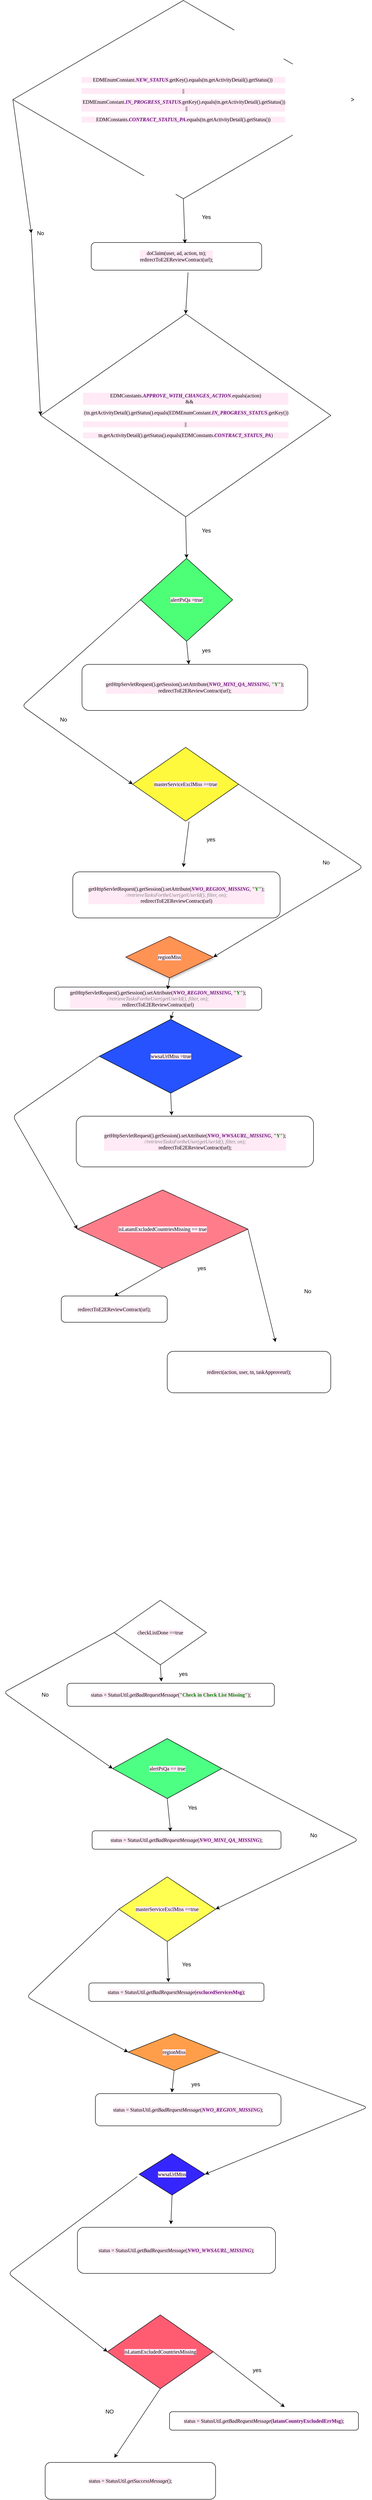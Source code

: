 <mxfile version="12.9.8" type="github">
  <diagram id="C5RBs43oDa-KdzZeNtuy" name="Page-1">
    <mxGraphModel dx="1849" dy="420" grid="1" gridSize="10" guides="1" tooltips="1" connect="1" arrows="1" fold="1" page="1" pageScale="1" pageWidth="827" pageHeight="1169" math="0" shadow="0">
      <root>
        <mxCell id="WIyWlLk6GJQsqaUBKTNV-0" />
        <mxCell id="WIyWlLk6GJQsqaUBKTNV-1" parent="WIyWlLk6GJQsqaUBKTNV-0" />
        <mxCell id="hJoSlyMiaI26ZgM42gBi-16" value="&lt;pre style=&quot;background-color: rgb(255 , 234 , 246) ; font-family: &amp;#34;consolas&amp;#34; ; font-size: 8.3pt&quot;&gt;masterServiceExclMiss ==true&lt;/pre&gt;" style="rhombus;whiteSpace=wrap;html=1;fillColor=#FFF93D;" parent="WIyWlLk6GJQsqaUBKTNV-1" vertex="1">
          <mxGeometry x="-530" y="1680" width="230" height="160" as="geometry" />
        </mxCell>
        <mxCell id="hJoSlyMiaI26ZgM42gBi-0" value="&lt;pre style=&quot;background-color: rgb(255 , 234 , 246) ; font-family: &amp;#34;consolas&amp;#34; ; font-size: 8.3pt&quot;&gt;EDMEnumConstant.&lt;span style=&quot;color: #660e7a ; font-weight: bold ; font-style: italic&quot;&gt;NEW_STATUS&lt;/span&gt;.getKey().equals(tn.getActivityDetail().getStatus()) &lt;/pre&gt;&lt;pre style=&quot;background-color: rgb(255 , 234 , 246) ; font-family: &amp;#34;consolas&amp;#34; ; font-size: 8.3pt&quot;&gt;||&lt;/pre&gt;&lt;pre style=&quot;background-color: rgb(255 , 234 , 246) ; font-family: &amp;#34;consolas&amp;#34; ; font-size: 8.3pt&quot;&gt; EDMEnumConstant.&lt;span style=&quot;color: #660e7a ; font-weight: bold ; font-style: italic&quot;&gt;IN_PROGRESS_STATUS&lt;/span&gt;.getKey().equals(tn.getActivityDetail().getStatus())&lt;br&gt;      || &lt;/pre&gt;&lt;pre style=&quot;background-color: rgb(255 , 234 , 246) ; font-family: &amp;#34;consolas&amp;#34; ; font-size: 8.3pt&quot;&gt;EDMConstants.&lt;span style=&quot;color: #660e7a ; font-weight: bold ; font-style: italic&quot;&gt;CONTRACT_STATUS_PA&lt;/span&gt;.equals(tn.getActivityDetail().getStatus())&lt;/pre&gt;" style="rhombus;whiteSpace=wrap;html=1;" parent="WIyWlLk6GJQsqaUBKTNV-1" vertex="1">
          <mxGeometry x="-790" y="60" width="740" height="430" as="geometry" />
        </mxCell>
        <mxCell id="hJoSlyMiaI26ZgM42gBi-2" value="&lt;pre style=&quot;background-color: rgb(255 , 234 , 246) ; font-family: &amp;#34;consolas&amp;#34; ; font-size: 8.3pt&quot;&gt;doClaim(user, ad, action, tn);&lt;br&gt;redirectToE2EReviewContract(url);&lt;/pre&gt;" style="rounded=1;whiteSpace=wrap;html=1;" parent="WIyWlLk6GJQsqaUBKTNV-1" vertex="1">
          <mxGeometry x="-620" y="585" width="370" height="60" as="geometry" />
        </mxCell>
        <mxCell id="hJoSlyMiaI26ZgM42gBi-3" value="" style="endArrow=classic;html=1;exitX=0.5;exitY=1;exitDx=0;exitDy=0;entryX=0.55;entryY=0.033;entryDx=0;entryDy=0;entryPerimeter=0;" parent="WIyWlLk6GJQsqaUBKTNV-1" source="hJoSlyMiaI26ZgM42gBi-0" target="hJoSlyMiaI26ZgM42gBi-2" edge="1">
          <mxGeometry width="50" height="50" relative="1" as="geometry">
            <mxPoint x="-490" y="550" as="sourcePoint" />
            <mxPoint x="-440" y="500" as="targetPoint" />
          </mxGeometry>
        </mxCell>
        <mxCell id="hJoSlyMiaI26ZgM42gBi-4" value="Yes" style="text;html=1;strokeColor=none;fillColor=none;align=center;verticalAlign=middle;whiteSpace=wrap;rounded=0;" parent="WIyWlLk6GJQsqaUBKTNV-1" vertex="1">
          <mxGeometry x="-390" y="520" width="40" height="20" as="geometry" />
        </mxCell>
        <mxCell id="hJoSlyMiaI26ZgM42gBi-5" value="&lt;div&gt;&lt;pre style=&quot;background-color: #ffeaf6 ; color: #000000 ; font-family: &amp;#34;consolas&amp;#34; ; font-size: 8.3pt&quot;&gt;EDMConstants.&lt;span style=&quot;color: #660e7a ; font-weight: bold ; font-style: italic&quot;&gt;APPROVE_WITH_CHANGES_ACTION&lt;/span&gt;.equals(action)&lt;br&gt;      &amp;amp;&amp;amp;&lt;/pre&gt;&lt;pre style=&quot;background-color: #ffeaf6 ; color: #000000 ; font-family: &amp;#34;consolas&amp;#34; ; font-size: 8.3pt&quot;&gt; (tn.getActivityDetail().getStatus().equals(EDMEnumConstant.&lt;span style=&quot;color: #660e7a ; font-weight: bold ; font-style: italic&quot;&gt;IN_PROGRESS_STATUS&lt;/span&gt;.getKey())&lt;/pre&gt;&lt;pre style=&quot;background-color: #ffeaf6 ; color: #000000 ; font-family: &amp;#34;consolas&amp;#34; ; font-size: 8.3pt&quot;&gt; || &lt;/pre&gt;&lt;pre style=&quot;background-color: #ffeaf6 ; color: #000000 ; font-family: &amp;#34;consolas&amp;#34; ; font-size: 8.3pt&quot;&gt;tn.getActivityDetail().getStatus().equals(EDMConstants.&lt;span style=&quot;color: #660e7a ; font-weight: bold ; font-style: italic&quot;&gt;CONTRACT_STATUS_PA&lt;/span&gt;)&lt;/pre&gt;&lt;/div&gt;" style="rhombus;whiteSpace=wrap;html=1;" parent="WIyWlLk6GJQsqaUBKTNV-1" vertex="1">
          <mxGeometry x="-730" y="740" width="630" height="440" as="geometry" />
        </mxCell>
        <mxCell id="hJoSlyMiaI26ZgM42gBi-6" value="" style="endArrow=classic;html=1;exitX=0;exitY=0.5;exitDx=0;exitDy=0;entryX=0;entryY=0.5;entryDx=0;entryDy=0;" parent="WIyWlLk6GJQsqaUBKTNV-1" source="hJoSlyMiaI26ZgM42gBi-7" target="hJoSlyMiaI26ZgM42gBi-5" edge="1">
          <mxGeometry width="50" height="50" relative="1" as="geometry">
            <mxPoint x="-410" y="330" as="sourcePoint" />
            <mxPoint x="-730" y="510" as="targetPoint" />
          </mxGeometry>
        </mxCell>
        <mxCell id="hJoSlyMiaI26ZgM42gBi-7" value="No" style="text;html=1;strokeColor=none;fillColor=none;align=center;verticalAlign=middle;whiteSpace=wrap;rounded=0;" parent="WIyWlLk6GJQsqaUBKTNV-1" vertex="1">
          <mxGeometry x="-750" y="555" width="40" height="20" as="geometry" />
        </mxCell>
        <mxCell id="hJoSlyMiaI26ZgM42gBi-8" value="" style="endArrow=classic;html=1;exitX=0;exitY=0.5;exitDx=0;exitDy=0;entryX=0;entryY=0.5;entryDx=0;entryDy=0;" parent="WIyWlLk6GJQsqaUBKTNV-1" source="hJoSlyMiaI26ZgM42gBi-0" target="hJoSlyMiaI26ZgM42gBi-7" edge="1">
          <mxGeometry width="50" height="50" relative="1" as="geometry">
            <mxPoint x="-790" y="275" as="sourcePoint" />
            <mxPoint x="-680" y="925" as="targetPoint" />
          </mxGeometry>
        </mxCell>
        <mxCell id="hJoSlyMiaI26ZgM42gBi-9" value="" style="endArrow=classic;html=1;entryX=0.5;entryY=0;entryDx=0;entryDy=0;exitX=0.568;exitY=1.083;exitDx=0;exitDy=0;exitPerimeter=0;" parent="WIyWlLk6GJQsqaUBKTNV-1" source="hJoSlyMiaI26ZgM42gBi-2" target="hJoSlyMiaI26ZgM42gBi-5" edge="1">
          <mxGeometry width="50" height="50" relative="1" as="geometry">
            <mxPoint x="-410" y="660" as="sourcePoint" />
            <mxPoint x="-410" y="680" as="targetPoint" />
          </mxGeometry>
        </mxCell>
        <mxCell id="hJoSlyMiaI26ZgM42gBi-10" value="&lt;pre style=&quot;background-color: rgb(255 , 234 , 246) ; font-family: &amp;#34;consolas&amp;#34; ; font-size: 8.3pt&quot;&gt;alertPsQa =true&lt;/pre&gt;" style="rhombus;whiteSpace=wrap;html=1;fillColor=#4DFF76;" parent="WIyWlLk6GJQsqaUBKTNV-1" vertex="1">
          <mxGeometry x="-513" y="1270" width="200" height="180" as="geometry" />
        </mxCell>
        <mxCell id="hJoSlyMiaI26ZgM42gBi-11" value="" style="endArrow=classic;html=1;exitX=0.5;exitY=1;exitDx=0;exitDy=0;entryX=0.5;entryY=0;entryDx=0;entryDy=0;" parent="WIyWlLk6GJQsqaUBKTNV-1" source="hJoSlyMiaI26ZgM42gBi-5" target="hJoSlyMiaI26ZgM42gBi-10" edge="1">
          <mxGeometry width="50" height="50" relative="1" as="geometry">
            <mxPoint x="-440" y="1230" as="sourcePoint" />
            <mxPoint x="-390" y="1180" as="targetPoint" />
          </mxGeometry>
        </mxCell>
        <mxCell id="hJoSlyMiaI26ZgM42gBi-12" value="Yes" style="text;html=1;strokeColor=none;fillColor=none;align=center;verticalAlign=middle;whiteSpace=wrap;rounded=0;" parent="WIyWlLk6GJQsqaUBKTNV-1" vertex="1">
          <mxGeometry x="-390" y="1200" width="40" height="20" as="geometry" />
        </mxCell>
        <mxCell id="hJoSlyMiaI26ZgM42gBi-13" value="&lt;pre style=&quot;background-color: rgb(255 , 234 , 246) ; font-family: &amp;#34;consolas&amp;#34; ; font-size: 8.3pt&quot;&gt;getHttpServletRequest().getSession().setAttribute(&lt;span style=&quot;color: #660e7a ; font-weight: bold ; font-style: italic&quot;&gt;NWO_MINI_QA_MISSING&lt;/span&gt;, &lt;span style=&quot;color: #008000 ; font-weight: bold&quot;&gt;&quot;Y&quot;&lt;/span&gt;);&lt;br&gt;redirectToE2EReviewContract(url);&lt;/pre&gt;" style="rounded=1;whiteSpace=wrap;html=1;" parent="WIyWlLk6GJQsqaUBKTNV-1" vertex="1">
          <mxGeometry x="-640" y="1500" width="490" height="100" as="geometry" />
        </mxCell>
        <mxCell id="hJoSlyMiaI26ZgM42gBi-14" value="" style="endArrow=classic;html=1;entryX=0.473;entryY=0;entryDx=0;entryDy=0;entryPerimeter=0;" parent="WIyWlLk6GJQsqaUBKTNV-1" target="hJoSlyMiaI26ZgM42gBi-13" edge="1">
          <mxGeometry width="50" height="50" relative="1" as="geometry">
            <mxPoint x="-413" y="1450" as="sourcePoint" />
            <mxPoint x="-400" y="1450" as="targetPoint" />
          </mxGeometry>
        </mxCell>
        <mxCell id="hJoSlyMiaI26ZgM42gBi-15" value="yes" style="text;html=1;strokeColor=none;fillColor=none;align=center;verticalAlign=middle;whiteSpace=wrap;rounded=0;" parent="WIyWlLk6GJQsqaUBKTNV-1" vertex="1">
          <mxGeometry x="-390" y="1460" width="40" height="20" as="geometry" />
        </mxCell>
        <mxCell id="hJoSlyMiaI26ZgM42gBi-17" value="" style="endArrow=classic;html=1;entryX=0;entryY=0.5;entryDx=0;entryDy=0;exitX=0;exitY=0.5;exitDx=0;exitDy=0;" parent="WIyWlLk6GJQsqaUBKTNV-1" target="hJoSlyMiaI26ZgM42gBi-16" edge="1" source="hJoSlyMiaI26ZgM42gBi-10">
          <mxGeometry width="50" height="50" relative="1" as="geometry">
            <mxPoint x="-520" y="1360" as="sourcePoint" />
            <mxPoint x="-720" y="1600" as="targetPoint" />
            <Array as="points">
              <mxPoint x="-770" y="1590" />
            </Array>
          </mxGeometry>
        </mxCell>
        <mxCell id="hJoSlyMiaI26ZgM42gBi-18" value="No" style="text;html=1;strokeColor=none;fillColor=none;align=center;verticalAlign=middle;whiteSpace=wrap;rounded=0;" parent="WIyWlLk6GJQsqaUBKTNV-1" vertex="1">
          <mxGeometry x="-700" y="1610" width="40" height="20" as="geometry" />
        </mxCell>
        <mxCell id="hJoSlyMiaI26ZgM42gBi-20" value="&lt;pre style=&quot;background-color: rgb(255 , 234 , 246) ; font-family: &amp;#34;consolas&amp;#34; ; font-size: 8.3pt&quot;&gt;getHttpServletRequest().getSession().setAttribute(&lt;span style=&quot;color: #660e7a ; font-weight: bold ; font-style: italic&quot;&gt;NWO_REGION_MISSING&lt;/span&gt;, &lt;span style=&quot;color: #008000 ; font-weight: bold&quot;&gt;&quot;Y&quot;&lt;/span&gt;);&lt;br&gt;&lt;span style=&quot;color: #808080 ; font-style: italic&quot;&gt;//retrieveTasksFortheUser(getUserId(), filter, on);&lt;br&gt;&lt;/span&gt;redirectToE2EReviewContract(url)&lt;/pre&gt;" style="rounded=1;whiteSpace=wrap;html=1;" parent="WIyWlLk6GJQsqaUBKTNV-1" vertex="1">
          <mxGeometry x="-660" y="1950" width="450" height="100" as="geometry" />
        </mxCell>
        <mxCell id="hJoSlyMiaI26ZgM42gBi-22" value="" style="endArrow=classic;html=1;exitX=0.532;exitY=1.004;exitDx=0;exitDy=0;exitPerimeter=0;" parent="WIyWlLk6GJQsqaUBKTNV-1" source="hJoSlyMiaI26ZgM42gBi-16" edge="1">
          <mxGeometry width="50" height="50" relative="1" as="geometry">
            <mxPoint x="-400" y="1920" as="sourcePoint" />
            <mxPoint x="-420" y="1940" as="targetPoint" />
          </mxGeometry>
        </mxCell>
        <mxCell id="hJoSlyMiaI26ZgM42gBi-23" value="yes" style="text;html=1;strokeColor=none;fillColor=none;align=center;verticalAlign=middle;whiteSpace=wrap;rounded=0;" parent="WIyWlLk6GJQsqaUBKTNV-1" vertex="1">
          <mxGeometry x="-380" y="1870" width="40" height="20" as="geometry" />
        </mxCell>
        <mxCell id="hJoSlyMiaI26ZgM42gBi-24" value="&lt;pre style=&quot;background-color: rgb(255 , 234 , 246) ; font-family: &amp;#34;consolas&amp;#34; ; font-size: 8.3pt&quot;&gt;wwsaUrlMiss =true&lt;/pre&gt;" style="rhombus;whiteSpace=wrap;html=1;fillColor=#2652FF;" parent="WIyWlLk6GJQsqaUBKTNV-1" vertex="1">
          <mxGeometry x="-602.5" y="2270" width="310" height="160" as="geometry" />
        </mxCell>
        <mxCell id="hJoSlyMiaI26ZgM42gBi-26" value="No" style="text;html=1;strokeColor=none;fillColor=none;align=center;verticalAlign=middle;whiteSpace=wrap;rounded=0;" parent="WIyWlLk6GJQsqaUBKTNV-1" vertex="1">
          <mxGeometry x="-130" y="1920" width="40" height="20" as="geometry" />
        </mxCell>
        <mxCell id="hJoSlyMiaI26ZgM42gBi-28" value="&lt;pre style=&quot;background-color: rgb(255 , 234 , 246) ; font-family: &amp;#34;consolas&amp;#34; ; font-size: 8.3pt&quot;&gt;getHttpServletRequest().getSession().setAttribute(&lt;span style=&quot;color: #660e7a ; font-weight: bold ; font-style: italic&quot;&gt;NWO_WWSAURL_MISSING&lt;/span&gt;, &lt;span style=&quot;color: #008000 ; font-weight: bold&quot;&gt;&quot;Y&quot;&lt;/span&gt;);&lt;br&gt;&lt;span style=&quot;color: #808080 ; font-style: italic&quot;&gt;//retrieveTasksFortheUser(getUserId(), filter, on);&lt;br&gt;&lt;/span&gt;redirectToE2EReviewContract(url);&lt;/pre&gt;" style="rounded=1;whiteSpace=wrap;html=1;" parent="WIyWlLk6GJQsqaUBKTNV-1" vertex="1">
          <mxGeometry x="-652.5" y="2480" width="515" height="110" as="geometry" />
        </mxCell>
        <mxCell id="uuovN06LYBaAnTUlVfJP-0" value="&lt;pre style=&quot;background-color: rgb(255 , 234 , 246) ; font-family: &amp;#34;consolas&amp;#34; ; font-size: 8.3pt&quot;&gt;isLatamExcludedCountriesMissing == true&lt;/pre&gt;" style="rhombus;whiteSpace=wrap;html=1;fillColor=#FF7D8A;" vertex="1" parent="WIyWlLk6GJQsqaUBKTNV-1">
          <mxGeometry x="-650" y="2640" width="370" height="170" as="geometry" />
        </mxCell>
        <mxCell id="uuovN06LYBaAnTUlVfJP-1" value="" style="endArrow=classic;html=1;exitX=0;exitY=0.5;exitDx=0;exitDy=0;entryX=0;entryY=0.5;entryDx=0;entryDy=0;" edge="1" parent="WIyWlLk6GJQsqaUBKTNV-1" source="hJoSlyMiaI26ZgM42gBi-24" target="uuovN06LYBaAnTUlVfJP-0">
          <mxGeometry width="50" height="50" relative="1" as="geometry">
            <mxPoint x="-650" y="2220" as="sourcePoint" />
            <mxPoint x="-750" y="2450" as="targetPoint" />
            <Array as="points">
              <mxPoint x="-790" y="2480" />
            </Array>
          </mxGeometry>
        </mxCell>
        <mxCell id="uuovN06LYBaAnTUlVfJP-2" value="&lt;pre style=&quot;background-color: rgb(255 , 234 , 246) ; font-family: &amp;#34;consolas&amp;#34; ; font-size: 8.3pt&quot;&gt;redirectToE2EReviewContract(url);&lt;/pre&gt;" style="rounded=1;whiteSpace=wrap;html=1;" vertex="1" parent="WIyWlLk6GJQsqaUBKTNV-1">
          <mxGeometry x="-685" y="2870" width="230" height="57" as="geometry" />
        </mxCell>
        <mxCell id="uuovN06LYBaAnTUlVfJP-3" value="" style="endArrow=classic;html=1;exitX=0.5;exitY=1;exitDx=0;exitDy=0;entryX=0.5;entryY=0;entryDx=0;entryDy=0;" edge="1" parent="WIyWlLk6GJQsqaUBKTNV-1" source="uuovN06LYBaAnTUlVfJP-0" target="uuovN06LYBaAnTUlVfJP-2">
          <mxGeometry width="50" height="50" relative="1" as="geometry">
            <mxPoint x="-540" y="2830" as="sourcePoint" />
            <mxPoint x="-490" y="2780" as="targetPoint" />
          </mxGeometry>
        </mxCell>
        <mxCell id="uuovN06LYBaAnTUlVfJP-4" value="yes" style="text;html=1;strokeColor=none;fillColor=none;align=center;verticalAlign=middle;whiteSpace=wrap;rounded=0;" vertex="1" parent="WIyWlLk6GJQsqaUBKTNV-1">
          <mxGeometry x="-400" y="2800" width="40" height="20" as="geometry" />
        </mxCell>
        <mxCell id="uuovN06LYBaAnTUlVfJP-7" value="No" style="text;html=1;strokeColor=none;fillColor=none;align=center;verticalAlign=middle;whiteSpace=wrap;rounded=0;" vertex="1" parent="WIyWlLk6GJQsqaUBKTNV-1">
          <mxGeometry x="-170" y="2850" width="40" height="20" as="geometry" />
        </mxCell>
        <mxCell id="uuovN06LYBaAnTUlVfJP-8" value="&lt;pre style=&quot;background-color: rgb(255 , 234 , 246) ; font-family: &amp;#34;consolas&amp;#34; ; font-size: 8.3pt&quot;&gt;checkListDone ==true&lt;/pre&gt;" style="rhombus;whiteSpace=wrap;html=1;" vertex="1" parent="WIyWlLk6GJQsqaUBKTNV-1">
          <mxGeometry x="-570" y="3530" width="200" height="140" as="geometry" />
        </mxCell>
        <mxCell id="uuovN06LYBaAnTUlVfJP-9" value="&lt;pre style=&quot;background-color: rgb(255 , 234 , 246) ; font-family: &amp;#34;consolas&amp;#34; ; font-size: 8.3pt&quot;&gt;status = StatusUtil.&lt;span style=&quot;font-style: italic&quot;&gt;getBadRequestMessage&lt;/span&gt;(&lt;span style=&quot;color: #008000 ; font-weight: bold&quot;&gt;&quot;Check in Check List Missing&quot;&lt;/span&gt;);&lt;/pre&gt;" style="rounded=1;whiteSpace=wrap;html=1;" vertex="1" parent="WIyWlLk6GJQsqaUBKTNV-1">
          <mxGeometry x="-672.5" y="3710" width="450" height="50" as="geometry" />
        </mxCell>
        <mxCell id="uuovN06LYBaAnTUlVfJP-10" value="" style="endArrow=classic;html=1;exitX=0.5;exitY=1;exitDx=0;exitDy=0;entryX=0.455;entryY=-0.073;entryDx=0;entryDy=0;entryPerimeter=0;" edge="1" parent="WIyWlLk6GJQsqaUBKTNV-1" source="uuovN06LYBaAnTUlVfJP-8" target="uuovN06LYBaAnTUlVfJP-9">
          <mxGeometry width="50" height="50" relative="1" as="geometry">
            <mxPoint x="-590" y="3710" as="sourcePoint" />
            <mxPoint x="-540" y="3660" as="targetPoint" />
          </mxGeometry>
        </mxCell>
        <mxCell id="uuovN06LYBaAnTUlVfJP-11" value="yes" style="text;html=1;strokeColor=none;fillColor=none;align=center;verticalAlign=middle;whiteSpace=wrap;rounded=0;" vertex="1" parent="WIyWlLk6GJQsqaUBKTNV-1">
          <mxGeometry x="-440" y="3680" width="40" height="20" as="geometry" />
        </mxCell>
        <mxCell id="uuovN06LYBaAnTUlVfJP-12" value="&lt;pre style=&quot;background-color: rgb(255 , 234 , 246) ; font-family: &amp;#34;consolas&amp;#34; ; font-size: 8.3pt&quot;&gt;alertPsQa == true&lt;/pre&gt;" style="rhombus;whiteSpace=wrap;html=1;fillColor=#4DFF82;" vertex="1" parent="WIyWlLk6GJQsqaUBKTNV-1">
          <mxGeometry x="-573.5" y="3830" width="237" height="130" as="geometry" />
        </mxCell>
        <mxCell id="uuovN06LYBaAnTUlVfJP-13" value="" style="endArrow=classic;html=1;exitX=0;exitY=0.5;exitDx=0;exitDy=0;entryX=0;entryY=0.5;entryDx=0;entryDy=0;" edge="1" parent="WIyWlLk6GJQsqaUBKTNV-1" source="uuovN06LYBaAnTUlVfJP-8" target="uuovN06LYBaAnTUlVfJP-12">
          <mxGeometry width="50" height="50" relative="1" as="geometry">
            <mxPoint x="-750" y="3780" as="sourcePoint" />
            <mxPoint x="-710" y="3770" as="targetPoint" />
            <Array as="points">
              <mxPoint x="-810" y="3730" />
            </Array>
          </mxGeometry>
        </mxCell>
        <mxCell id="uuovN06LYBaAnTUlVfJP-17" value="No" style="text;html=1;strokeColor=none;fillColor=none;align=center;verticalAlign=middle;whiteSpace=wrap;rounded=0;" vertex="1" parent="WIyWlLk6GJQsqaUBKTNV-1">
          <mxGeometry x="-740" y="3725" width="40" height="20" as="geometry" />
        </mxCell>
        <mxCell id="uuovN06LYBaAnTUlVfJP-18" value="&lt;pre style=&quot;background-color: rgb(255 , 234 , 246) ; font-family: &amp;#34;consolas&amp;#34; ; font-size: 8.3pt&quot;&gt;status = StatusUtil.&lt;span style=&quot;font-style: italic&quot;&gt;getBadRequestMessage&lt;/span&gt;(&lt;span style=&quot;color: #660e7a ; font-weight: bold ; font-style: italic&quot;&gt;NWO_MINI_QA_MISSING&lt;/span&gt;);&lt;/pre&gt;" style="rounded=1;whiteSpace=wrap;html=1;" vertex="1" parent="WIyWlLk6GJQsqaUBKTNV-1">
          <mxGeometry x="-618" y="4030" width="410" height="40" as="geometry" />
        </mxCell>
        <mxCell id="uuovN06LYBaAnTUlVfJP-19" value="" style="endArrow=classic;html=1;exitX=0.5;exitY=1;exitDx=0;exitDy=0;entryX=0.415;entryY=0.042;entryDx=0;entryDy=0;entryPerimeter=0;" edge="1" parent="WIyWlLk6GJQsqaUBKTNV-1" source="uuovN06LYBaAnTUlVfJP-12" target="uuovN06LYBaAnTUlVfJP-18">
          <mxGeometry width="50" height="50" relative="1" as="geometry">
            <mxPoint x="-450" y="4020" as="sourcePoint" />
            <mxPoint x="-400" y="3970" as="targetPoint" />
          </mxGeometry>
        </mxCell>
        <mxCell id="uuovN06LYBaAnTUlVfJP-20" value="Yes" style="text;html=1;strokeColor=none;fillColor=none;align=center;verticalAlign=middle;whiteSpace=wrap;rounded=0;" vertex="1" parent="WIyWlLk6GJQsqaUBKTNV-1">
          <mxGeometry x="-420" y="3970" width="40" height="20" as="geometry" />
        </mxCell>
        <mxCell id="uuovN06LYBaAnTUlVfJP-21" value="&lt;pre style=&quot;background-color: rgb(255 , 234 , 246) ; font-family: &amp;#34;consolas&amp;#34; ; font-size: 8.3pt&quot;&gt;masterServiceExclMiss ==true&lt;/pre&gt;" style="rhombus;whiteSpace=wrap;html=1;fillColor=#FFFF52;" vertex="1" parent="WIyWlLk6GJQsqaUBKTNV-1">
          <mxGeometry x="-560" y="4130" width="210" height="140" as="geometry" />
        </mxCell>
        <mxCell id="uuovN06LYBaAnTUlVfJP-22" value="&lt;pre style=&quot;background-color: rgb(255 , 234 , 246) ; font-family: &amp;#34;consolas&amp;#34; ; font-size: 8.3pt&quot;&gt;status = StatusUtil.&lt;span style=&quot;font-style: italic&quot;&gt;getBadRequestMessage&lt;/span&gt;(&lt;span style=&quot;color: #660e7a ; font-weight: bold&quot;&gt;exclucedServicesMsg&lt;/span&gt;);&lt;/pre&gt;" style="rounded=1;whiteSpace=wrap;html=1;" vertex="1" parent="WIyWlLk6GJQsqaUBKTNV-1">
          <mxGeometry x="-625" y="4360" width="380" height="40" as="geometry" />
        </mxCell>
        <mxCell id="uuovN06LYBaAnTUlVfJP-24" value="" style="endArrow=classic;html=1;exitX=0.5;exitY=1;exitDx=0;exitDy=0;entryX=0.454;entryY=-0.042;entryDx=0;entryDy=0;entryPerimeter=0;" edge="1" parent="WIyWlLk6GJQsqaUBKTNV-1" source="uuovN06LYBaAnTUlVfJP-21" target="uuovN06LYBaAnTUlVfJP-22">
          <mxGeometry width="50" height="50" relative="1" as="geometry">
            <mxPoint x="-470" y="4360" as="sourcePoint" />
            <mxPoint x="-420" y="4310" as="targetPoint" />
          </mxGeometry>
        </mxCell>
        <mxCell id="uuovN06LYBaAnTUlVfJP-25" value="Yes" style="text;html=1;strokeColor=none;fillColor=none;align=center;verticalAlign=middle;whiteSpace=wrap;rounded=0;" vertex="1" parent="WIyWlLk6GJQsqaUBKTNV-1">
          <mxGeometry x="-433" y="4310" width="40" height="20" as="geometry" />
        </mxCell>
        <mxCell id="uuovN06LYBaAnTUlVfJP-26" value="" style="endArrow=classic;html=1;exitX=1;exitY=0.5;exitDx=0;exitDy=0;entryX=1;entryY=0.5;entryDx=0;entryDy=0;" edge="1" parent="WIyWlLk6GJQsqaUBKTNV-1" source="uuovN06LYBaAnTUlVfJP-12" target="uuovN06LYBaAnTUlVfJP-21">
          <mxGeometry width="50" height="50" relative="1" as="geometry">
            <mxPoint x="-280" y="4180" as="sourcePoint" />
            <mxPoint x="-230" y="4130" as="targetPoint" />
            <Array as="points">
              <mxPoint x="-40" y="4050" />
            </Array>
          </mxGeometry>
        </mxCell>
        <mxCell id="uuovN06LYBaAnTUlVfJP-27" value="No" style="text;html=1;strokeColor=none;fillColor=none;align=center;verticalAlign=middle;whiteSpace=wrap;rounded=0;" vertex="1" parent="WIyWlLk6GJQsqaUBKTNV-1">
          <mxGeometry x="-157" y="4030" width="40" height="20" as="geometry" />
        </mxCell>
        <mxCell id="uuovN06LYBaAnTUlVfJP-28" value="&lt;pre style=&quot;background-color: rgb(255 , 234 , 246) ; font-family: &amp;#34;consolas&amp;#34; ; font-size: 8.3pt&quot;&gt;regionMiss&lt;/pre&gt;" style="rhombus;whiteSpace=wrap;html=1;fillColor=#FF9E4A;" vertex="1" parent="WIyWlLk6GJQsqaUBKTNV-1">
          <mxGeometry x="-540" y="4470" width="200" height="80" as="geometry" />
        </mxCell>
        <mxCell id="uuovN06LYBaAnTUlVfJP-29" value="" style="endArrow=classic;html=1;exitX=0;exitY=0.5;exitDx=0;exitDy=0;entryX=0;entryY=0.5;entryDx=0;entryDy=0;" edge="1" parent="WIyWlLk6GJQsqaUBKTNV-1" source="uuovN06LYBaAnTUlVfJP-21" target="uuovN06LYBaAnTUlVfJP-28">
          <mxGeometry width="50" height="50" relative="1" as="geometry">
            <mxPoint x="-770" y="4440" as="sourcePoint" />
            <mxPoint x="-720" y="4390" as="targetPoint" />
            <Array as="points">
              <mxPoint x="-760" y="4390" />
            </Array>
          </mxGeometry>
        </mxCell>
        <mxCell id="uuovN06LYBaAnTUlVfJP-30" value="&lt;pre style=&quot;background-color: rgb(255 , 234 , 246) ; font-family: &amp;#34;consolas&amp;#34; ; font-size: 8.3pt&quot;&gt;status = StatusUtil.&lt;span style=&quot;font-style: italic&quot;&gt;getBadRequestMessage&lt;/span&gt;(&lt;span style=&quot;color: #660e7a ; font-weight: bold ; font-style: italic&quot;&gt;NWO_REGION_MISSING&lt;/span&gt;);&lt;/pre&gt;" style="rounded=1;whiteSpace=wrap;html=1;" vertex="1" parent="WIyWlLk6GJQsqaUBKTNV-1">
          <mxGeometry x="-611" y="4600" width="403" height="70" as="geometry" />
        </mxCell>
        <mxCell id="uuovN06LYBaAnTUlVfJP-31" value="" style="endArrow=classic;html=1;exitX=0.5;exitY=1;exitDx=0;exitDy=0;entryX=0.412;entryY=-0.033;entryDx=0;entryDy=0;entryPerimeter=0;" edge="1" parent="WIyWlLk6GJQsqaUBKTNV-1" source="uuovN06LYBaAnTUlVfJP-28" target="uuovN06LYBaAnTUlVfJP-30">
          <mxGeometry width="50" height="50" relative="1" as="geometry">
            <mxPoint x="-480" y="4610" as="sourcePoint" />
            <mxPoint x="-430" y="4560" as="targetPoint" />
          </mxGeometry>
        </mxCell>
        <mxCell id="uuovN06LYBaAnTUlVfJP-32" value="yes" style="text;html=1;strokeColor=none;fillColor=none;align=center;verticalAlign=middle;whiteSpace=wrap;rounded=0;" vertex="1" parent="WIyWlLk6GJQsqaUBKTNV-1">
          <mxGeometry x="-413" y="4570" width="40" height="20" as="geometry" />
        </mxCell>
        <mxCell id="uuovN06LYBaAnTUlVfJP-33" value="&lt;pre style=&quot;background-color: rgb(255 , 234 , 246) ; font-family: &amp;#34;consolas&amp;#34; ; font-size: 8.3pt&quot;&gt;wwsaUrlMiss&lt;/pre&gt;" style="rhombus;whiteSpace=wrap;html=1;fillColor=#3526FF;" vertex="1" parent="WIyWlLk6GJQsqaUBKTNV-1">
          <mxGeometry x="-516" y="4730" width="143" height="90" as="geometry" />
        </mxCell>
        <mxCell id="uuovN06LYBaAnTUlVfJP-34" value="&lt;pre style=&quot;background-color: rgb(255 , 234 , 246) ; font-family: &amp;#34;consolas&amp;#34; ; font-size: 8.3pt&quot;&gt;status = StatusUtil.&lt;span style=&quot;font-style: italic&quot;&gt;getBadRequestMessage&lt;/span&gt;(&lt;span style=&quot;color: #660e7a ; font-weight: bold ; font-style: italic&quot;&gt;NWO_WWSAURL_MISSING&lt;/span&gt;);&lt;/pre&gt;" style="rounded=1;whiteSpace=wrap;html=1;" vertex="1" parent="WIyWlLk6GJQsqaUBKTNV-1">
          <mxGeometry x="-650" y="4890" width="430" height="100" as="geometry" />
        </mxCell>
        <mxCell id="uuovN06LYBaAnTUlVfJP-35" value="" style="endArrow=classic;html=1;exitX=0.5;exitY=1;exitDx=0;exitDy=0;entryX=0.472;entryY=-0.062;entryDx=0;entryDy=0;entryPerimeter=0;" edge="1" parent="WIyWlLk6GJQsqaUBKTNV-1" source="uuovN06LYBaAnTUlVfJP-33" target="uuovN06LYBaAnTUlVfJP-34">
          <mxGeometry width="50" height="50" relative="1" as="geometry">
            <mxPoint x="-630" y="4860" as="sourcePoint" />
            <mxPoint x="-580" y="4810" as="targetPoint" />
          </mxGeometry>
        </mxCell>
        <mxCell id="uuovN06LYBaAnTUlVfJP-36" value="" style="endArrow=classic;html=1;exitX=1;exitY=0.5;exitDx=0;exitDy=0;entryX=1;entryY=0.5;entryDx=0;entryDy=0;" edge="1" parent="WIyWlLk6GJQsqaUBKTNV-1" source="uuovN06LYBaAnTUlVfJP-28" target="uuovN06LYBaAnTUlVfJP-33">
          <mxGeometry width="50" height="50" relative="1" as="geometry">
            <mxPoint x="-150" y="4760" as="sourcePoint" />
            <mxPoint x="-100" y="4710" as="targetPoint" />
            <Array as="points">
              <mxPoint x="-20" y="4630" />
            </Array>
          </mxGeometry>
        </mxCell>
        <mxCell id="uuovN06LYBaAnTUlVfJP-37" value="&lt;pre style=&quot;background-color: rgb(255 , 234 , 246) ; font-family: &amp;#34;consolas&amp;#34; ; font-size: 8.3pt&quot;&gt;isLatamExcludedCountriesMissing&lt;/pre&gt;" style="rhombus;whiteSpace=wrap;html=1;fillColor=#FF5C72;" vertex="1" parent="WIyWlLk6GJQsqaUBKTNV-1">
          <mxGeometry x="-585" y="5080" width="230" height="160" as="geometry" />
        </mxCell>
        <mxCell id="uuovN06LYBaAnTUlVfJP-38" value="" style="endArrow=classic;html=1;entryX=0;entryY=0.5;entryDx=0;entryDy=0;" edge="1" parent="WIyWlLk6GJQsqaUBKTNV-1" target="uuovN06LYBaAnTUlVfJP-37">
          <mxGeometry width="50" height="50" relative="1" as="geometry">
            <mxPoint x="-520" y="4780" as="sourcePoint" />
            <mxPoint x="-670" y="5310" as="targetPoint" />
            <Array as="points">
              <mxPoint x="-800" y="4990" />
            </Array>
          </mxGeometry>
        </mxCell>
        <mxCell id="uuovN06LYBaAnTUlVfJP-39" value="&lt;pre style=&quot;background-color: rgb(255 , 234 , 246) ; font-family: &amp;#34;consolas&amp;#34; ; font-size: 8.3pt&quot;&gt;status = StatusUtil.&lt;span style=&quot;font-style: italic&quot;&gt;getBadRequestMessage&lt;/span&gt;(&lt;span style=&quot;color: #660e7a ; font-weight: bold&quot;&gt;latamCountryExcludedErrMsg&lt;/span&gt;);&lt;/pre&gt;" style="rounded=1;whiteSpace=wrap;html=1;" vertex="1" parent="WIyWlLk6GJQsqaUBKTNV-1">
          <mxGeometry x="-450" y="5290" width="410" height="40" as="geometry" />
        </mxCell>
        <mxCell id="uuovN06LYBaAnTUlVfJP-40" value="" style="endArrow=classic;html=1;exitX=1;exitY=0.5;exitDx=0;exitDy=0;" edge="1" parent="WIyWlLk6GJQsqaUBKTNV-1" source="uuovN06LYBaAnTUlVfJP-37">
          <mxGeometry width="50" height="50" relative="1" as="geometry">
            <mxPoint x="-580" y="5290" as="sourcePoint" />
            <mxPoint x="-200" y="5280" as="targetPoint" />
          </mxGeometry>
        </mxCell>
        <mxCell id="uuovN06LYBaAnTUlVfJP-42" value="&lt;div&gt;&lt;meta http-equiv=&quot;content-type&quot; content=&quot;text/html; charset=UTF-8&quot;&gt;&lt;pre style=&quot;background-color:#ffeaf6;color:#000000;font-family:&#39;Consolas&#39;;font-size:8.3pt;&quot;&gt;status = StatusUtil.&lt;span style=&quot;font-style:italic;&quot;&gt;getSuccessMessage&lt;/span&gt;();&lt;/pre&gt;&lt;/div&gt;" style="rounded=1;whiteSpace=wrap;html=1;" vertex="1" parent="WIyWlLk6GJQsqaUBKTNV-1">
          <mxGeometry x="-720" y="5400" width="370" height="80" as="geometry" />
        </mxCell>
        <mxCell id="uuovN06LYBaAnTUlVfJP-43" value="yes" style="text;html=1;strokeColor=none;fillColor=none;align=center;verticalAlign=middle;whiteSpace=wrap;rounded=0;" vertex="1" parent="WIyWlLk6GJQsqaUBKTNV-1">
          <mxGeometry x="-280" y="5190" width="40" height="20" as="geometry" />
        </mxCell>
        <mxCell id="uuovN06LYBaAnTUlVfJP-44" value="" style="endArrow=classic;html=1;exitX=0.5;exitY=1;exitDx=0;exitDy=0;" edge="1" parent="WIyWlLk6GJQsqaUBKTNV-1" source="uuovN06LYBaAnTUlVfJP-37">
          <mxGeometry width="50" height="50" relative="1" as="geometry">
            <mxPoint x="-620" y="5320" as="sourcePoint" />
            <mxPoint x="-570" y="5390" as="targetPoint" />
          </mxGeometry>
        </mxCell>
        <mxCell id="uuovN06LYBaAnTUlVfJP-45" value="NO" style="text;html=1;strokeColor=none;fillColor=none;align=center;verticalAlign=middle;whiteSpace=wrap;rounded=0;" vertex="1" parent="WIyWlLk6GJQsqaUBKTNV-1">
          <mxGeometry x="-600" y="5280" width="40" height="20" as="geometry" />
        </mxCell>
        <mxCell id="uuovN06LYBaAnTUlVfJP-46" value="&lt;pre style=&quot;background-color: rgb(255 , 234 , 246) ; font-family: &amp;#34;consolas&amp;#34; ; font-size: 8.3pt&quot;&gt;redirect(action, user, tn, taskApproveurl);&lt;/pre&gt;" style="rounded=1;whiteSpace=wrap;html=1;" vertex="1" parent="WIyWlLk6GJQsqaUBKTNV-1">
          <mxGeometry x="-455" y="2990" width="355" height="90" as="geometry" />
        </mxCell>
        <mxCell id="uuovN06LYBaAnTUlVfJP-48" value="" style="endArrow=classic;html=1;exitX=1;exitY=0.5;exitDx=0;exitDy=0;" edge="1" parent="WIyWlLk6GJQsqaUBKTNV-1" source="uuovN06LYBaAnTUlVfJP-0">
          <mxGeometry width="50" height="50" relative="1" as="geometry">
            <mxPoint x="-210" y="2890" as="sourcePoint" />
            <mxPoint x="-220" y="2970" as="targetPoint" />
          </mxGeometry>
        </mxCell>
        <mxCell id="uuovN06LYBaAnTUlVfJP-49" value="&lt;pre style=&quot;background-color: rgb(255 , 234 , 246) ; font-family: &amp;#34;consolas&amp;#34; ; font-size: 8.3pt&quot;&gt;regionMiss&lt;/pre&gt;" style="rhombus;whiteSpace=wrap;html=1;fillColor=#FF9354;shadow=1;strokeColor=#330000;" vertex="1" parent="WIyWlLk6GJQsqaUBKTNV-1">
          <mxGeometry x="-545" y="2090" width="190" height="90" as="geometry" />
        </mxCell>
        <mxCell id="uuovN06LYBaAnTUlVfJP-50" value="&lt;pre style=&quot;background-color: rgb(255 , 234 , 246) ; font-family: &amp;#34;consolas&amp;#34; ; font-size: 8.3pt&quot;&gt;getHttpServletRequest().getSession().setAttribute(&lt;span style=&quot;color: #660e7a ; font-weight: bold ; font-style: italic&quot;&gt;NWO_REGION_MISSING&lt;/span&gt;, &lt;span style=&quot;color: #008000 ; font-weight: bold&quot;&gt;&quot;Y&quot;&lt;/span&gt;);&lt;br&gt;&lt;span style=&quot;color: #808080 ; font-style: italic&quot;&gt;//retrieveTasksFortheUser(getUserId(), filter, on);&lt;br&gt;&lt;/span&gt;redirectToE2EReviewContract(url)&lt;/pre&gt;" style="rounded=1;whiteSpace=wrap;html=1;fillColor=#FFFFFF;" vertex="1" parent="WIyWlLk6GJQsqaUBKTNV-1">
          <mxGeometry x="-700" y="2200" width="450" height="50" as="geometry" />
        </mxCell>
        <mxCell id="uuovN06LYBaAnTUlVfJP-51" value="" style="endArrow=classic;html=1;exitX=1;exitY=0.5;exitDx=0;exitDy=0;entryX=1;entryY=0.5;entryDx=0;entryDy=0;" edge="1" parent="WIyWlLk6GJQsqaUBKTNV-1" source="hJoSlyMiaI26ZgM42gBi-16" target="uuovN06LYBaAnTUlVfJP-49">
          <mxGeometry width="50" height="50" relative="1" as="geometry">
            <mxPoint x="-220" y="1920" as="sourcePoint" />
            <mxPoint x="-60" y="1990" as="targetPoint" />
            <Array as="points">
              <mxPoint x="-30" y="1940" />
            </Array>
          </mxGeometry>
        </mxCell>
        <mxCell id="uuovN06LYBaAnTUlVfJP-53" value="" style="endArrow=classic;html=1;exitX=0.573;exitY=1.06;exitDx=0;exitDy=0;exitPerimeter=0;entryX=0.5;entryY=0;entryDx=0;entryDy=0;" edge="1" parent="WIyWlLk6GJQsqaUBKTNV-1" source="uuovN06LYBaAnTUlVfJP-50" target="hJoSlyMiaI26ZgM42gBi-24">
          <mxGeometry width="50" height="50" relative="1" as="geometry">
            <mxPoint x="-550" y="2320" as="sourcePoint" />
            <mxPoint x="-500" y="2270" as="targetPoint" />
          </mxGeometry>
        </mxCell>
        <mxCell id="uuovN06LYBaAnTUlVfJP-55" value="" style="endArrow=classic;html=1;exitX=0.5;exitY=1;exitDx=0;exitDy=0;entryX=0.402;entryY=-0.015;entryDx=0;entryDy=0;entryPerimeter=0;" edge="1" parent="WIyWlLk6GJQsqaUBKTNV-1" source="hJoSlyMiaI26ZgM42gBi-24" target="hJoSlyMiaI26ZgM42gBi-28">
          <mxGeometry width="50" height="50" relative="1" as="geometry">
            <mxPoint x="-540" y="2480" as="sourcePoint" />
            <mxPoint x="-490" y="2430" as="targetPoint" />
          </mxGeometry>
        </mxCell>
        <mxCell id="uuovN06LYBaAnTUlVfJP-56" value="" style="endArrow=classic;html=1;exitX=0.5;exitY=1;exitDx=0;exitDy=0;entryX=0.546;entryY=0.1;entryDx=0;entryDy=0;entryPerimeter=0;" edge="1" parent="WIyWlLk6GJQsqaUBKTNV-1" source="uuovN06LYBaAnTUlVfJP-49" target="uuovN06LYBaAnTUlVfJP-50">
          <mxGeometry width="50" height="50" relative="1" as="geometry">
            <mxPoint x="-550" y="2220" as="sourcePoint" />
            <mxPoint x="-500" y="2170" as="targetPoint" />
          </mxGeometry>
        </mxCell>
      </root>
    </mxGraphModel>
  </diagram>
</mxfile>
